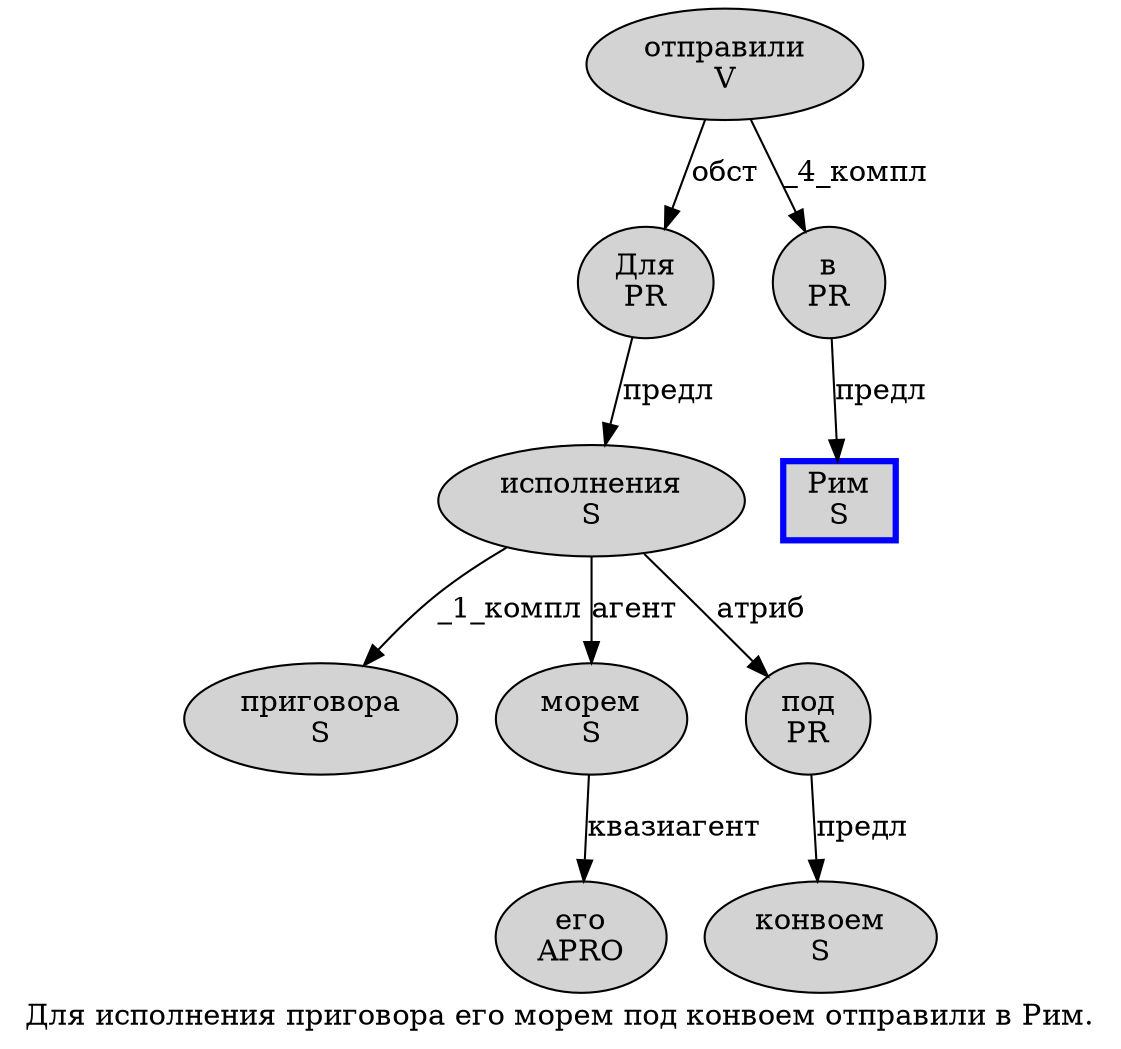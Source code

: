 digraph SENTENCE_383 {
	graph [label="Для исполнения приговора его морем под конвоем отправили в Рим."]
	node [style=filled]
		0 [label="Для
PR" color="" fillcolor=lightgray penwidth=1 shape=ellipse]
		1 [label="исполнения
S" color="" fillcolor=lightgray penwidth=1 shape=ellipse]
		2 [label="приговора
S" color="" fillcolor=lightgray penwidth=1 shape=ellipse]
		3 [label="его
APRO" color="" fillcolor=lightgray penwidth=1 shape=ellipse]
		4 [label="морем
S" color="" fillcolor=lightgray penwidth=1 shape=ellipse]
		5 [label="под
PR" color="" fillcolor=lightgray penwidth=1 shape=ellipse]
		6 [label="конвоем
S" color="" fillcolor=lightgray penwidth=1 shape=ellipse]
		7 [label="отправили
V" color="" fillcolor=lightgray penwidth=1 shape=ellipse]
		8 [label="в
PR" color="" fillcolor=lightgray penwidth=1 shape=ellipse]
		9 [label="Рим
S" color=blue fillcolor=lightgray penwidth=3 shape=box]
			4 -> 3 [label="квазиагент"]
			7 -> 0 [label="обст"]
			7 -> 8 [label="_4_компл"]
			1 -> 2 [label="_1_компл"]
			1 -> 4 [label="агент"]
			1 -> 5 [label="атриб"]
			5 -> 6 [label="предл"]
			0 -> 1 [label="предл"]
			8 -> 9 [label="предл"]
}